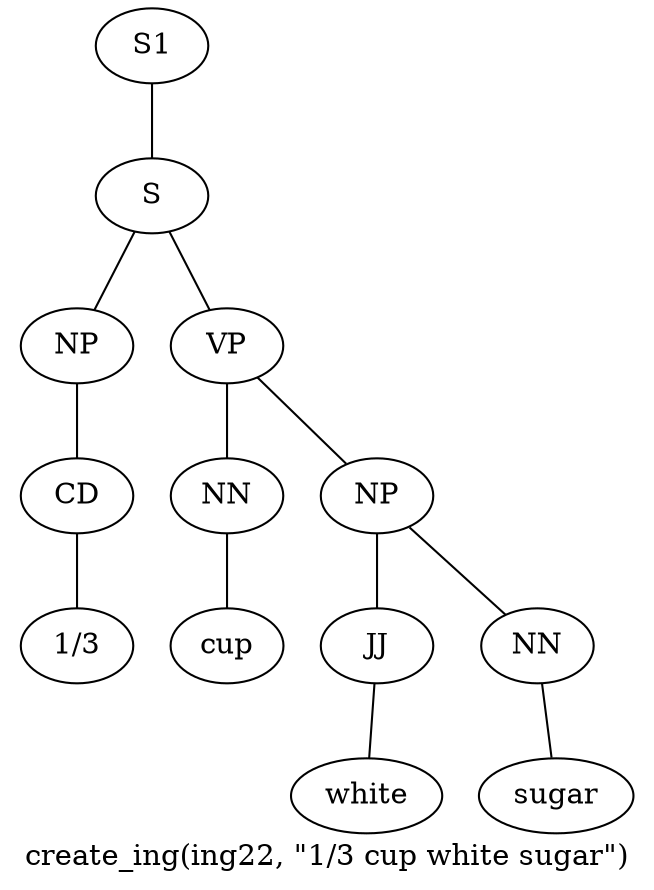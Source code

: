 graph SyntaxGraph {
	label = "create_ing(ing22, \"1/3 cup white sugar\")";
	Node0 [label="S1"];
	Node1 [label="S"];
	Node2 [label="NP"];
	Node3 [label="CD"];
	Node4 [label="1/3"];
	Node5 [label="VP"];
	Node6 [label="NN"];
	Node7 [label="cup"];
	Node8 [label="NP"];
	Node9 [label="JJ"];
	Node10 [label="white"];
	Node11 [label="NN"];
	Node12 [label="sugar"];

	Node0 -- Node1;
	Node1 -- Node2;
	Node1 -- Node5;
	Node2 -- Node3;
	Node3 -- Node4;
	Node5 -- Node6;
	Node5 -- Node8;
	Node6 -- Node7;
	Node8 -- Node9;
	Node8 -- Node11;
	Node9 -- Node10;
	Node11 -- Node12;
}